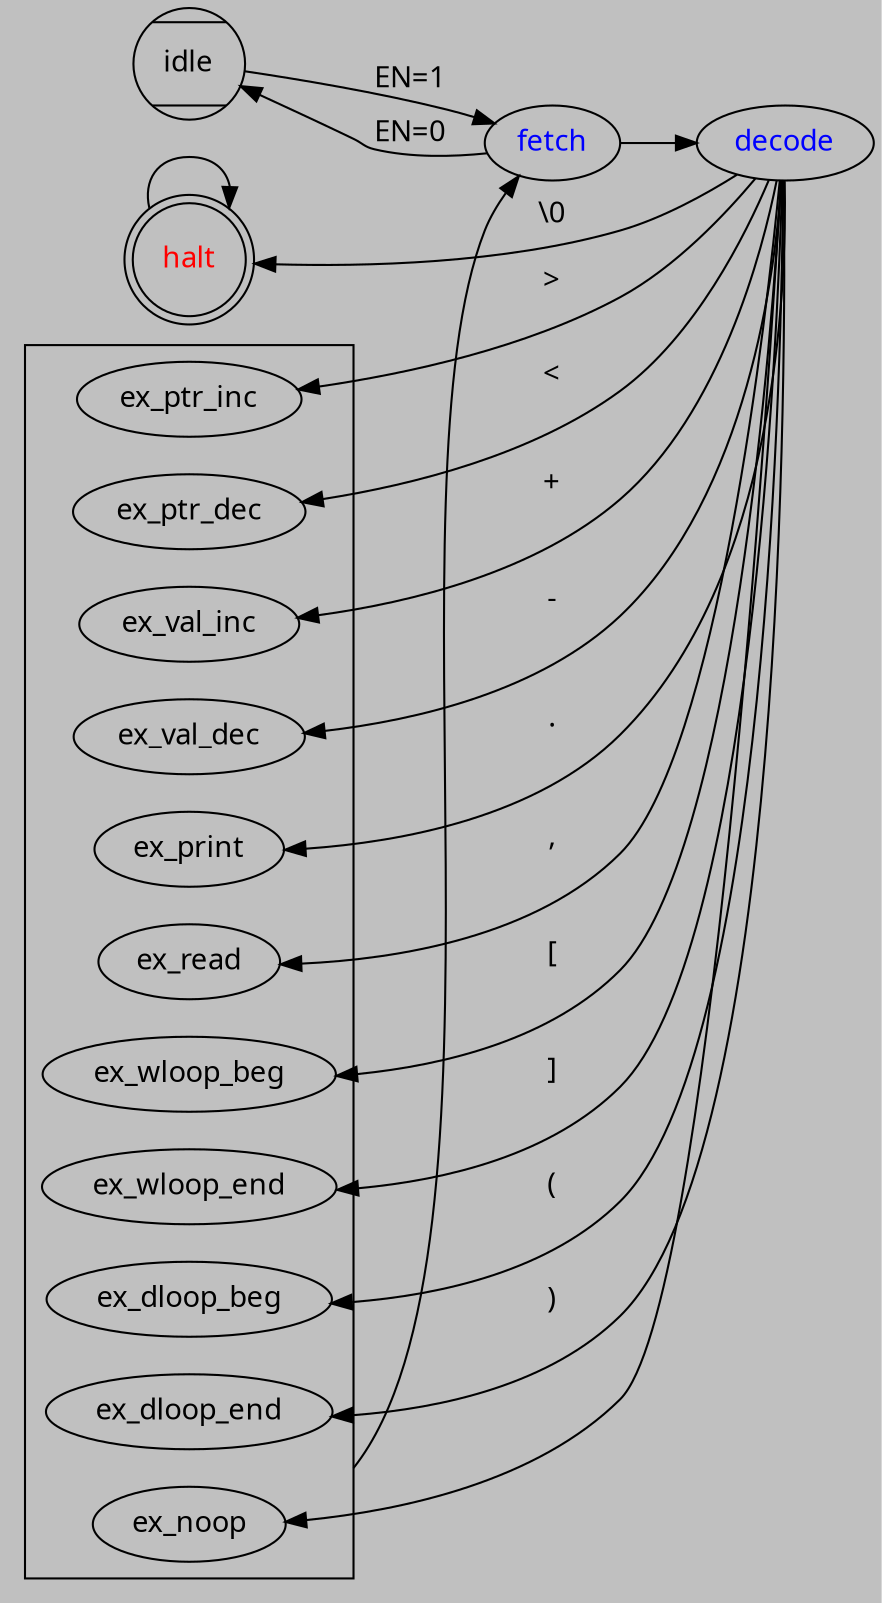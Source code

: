 digraph G {
  graph [fontname = "Handlee"];
  node [fontname = "Handlee"];
  edge [fontname = "Handlee"];
  
  rankdir=LR;
  compound=true;
  bgcolor=grey;
  idle [shape=Mcircle];
  
  fetch [fontcolor="blue"]
  decode [fontcolor="blue"]
  idle -> fetch [label="EN=1"]
  fetch -> decode
  fetch -> idle [label="EN=0"]
  
  halt [fontcolor="red",shape=doublecircle]
  decode -> halt [label="\\0",constraint=false]
  halt -> halt
  decode -> ex_ptr_inc [label=">",constraint=false]
  decode -> ex_ptr_dec [label="<",constraint=false]
  decode -> ex_val_inc [label="+",constraint=false]
  decode -> ex_val_dec [label="-",constraint=false]
  decode -> ex_print [label=".",constraint=false]
  decode -> ex_read [label=",",constraint=false]
  decode -> ex_wloop_beg [label="[",constraint=false]
  decode -> ex_wloop_end [label="]",constraint=false]
  decode -> ex_dloop_beg [label="(",constraint=false]
  decode -> ex_dloop_end [label=")",constraint=false]
  decode -> ex_noop [label="",constraint=false]
  
  subgraph cluster_execution {
    ex_ptr_inc,
    ex_ptr_dec,
    ex_val_inc,
    ex_val_dec,
    ex_print,
    ex_read,
    ex_wloop_beg,
    ex_wloop_end,
    ex_dloop_beg,
    ex_dloop_end,
    ex_noop
  }
  
  ex_noop -> fetch [ltail=cluster_execution]
}
